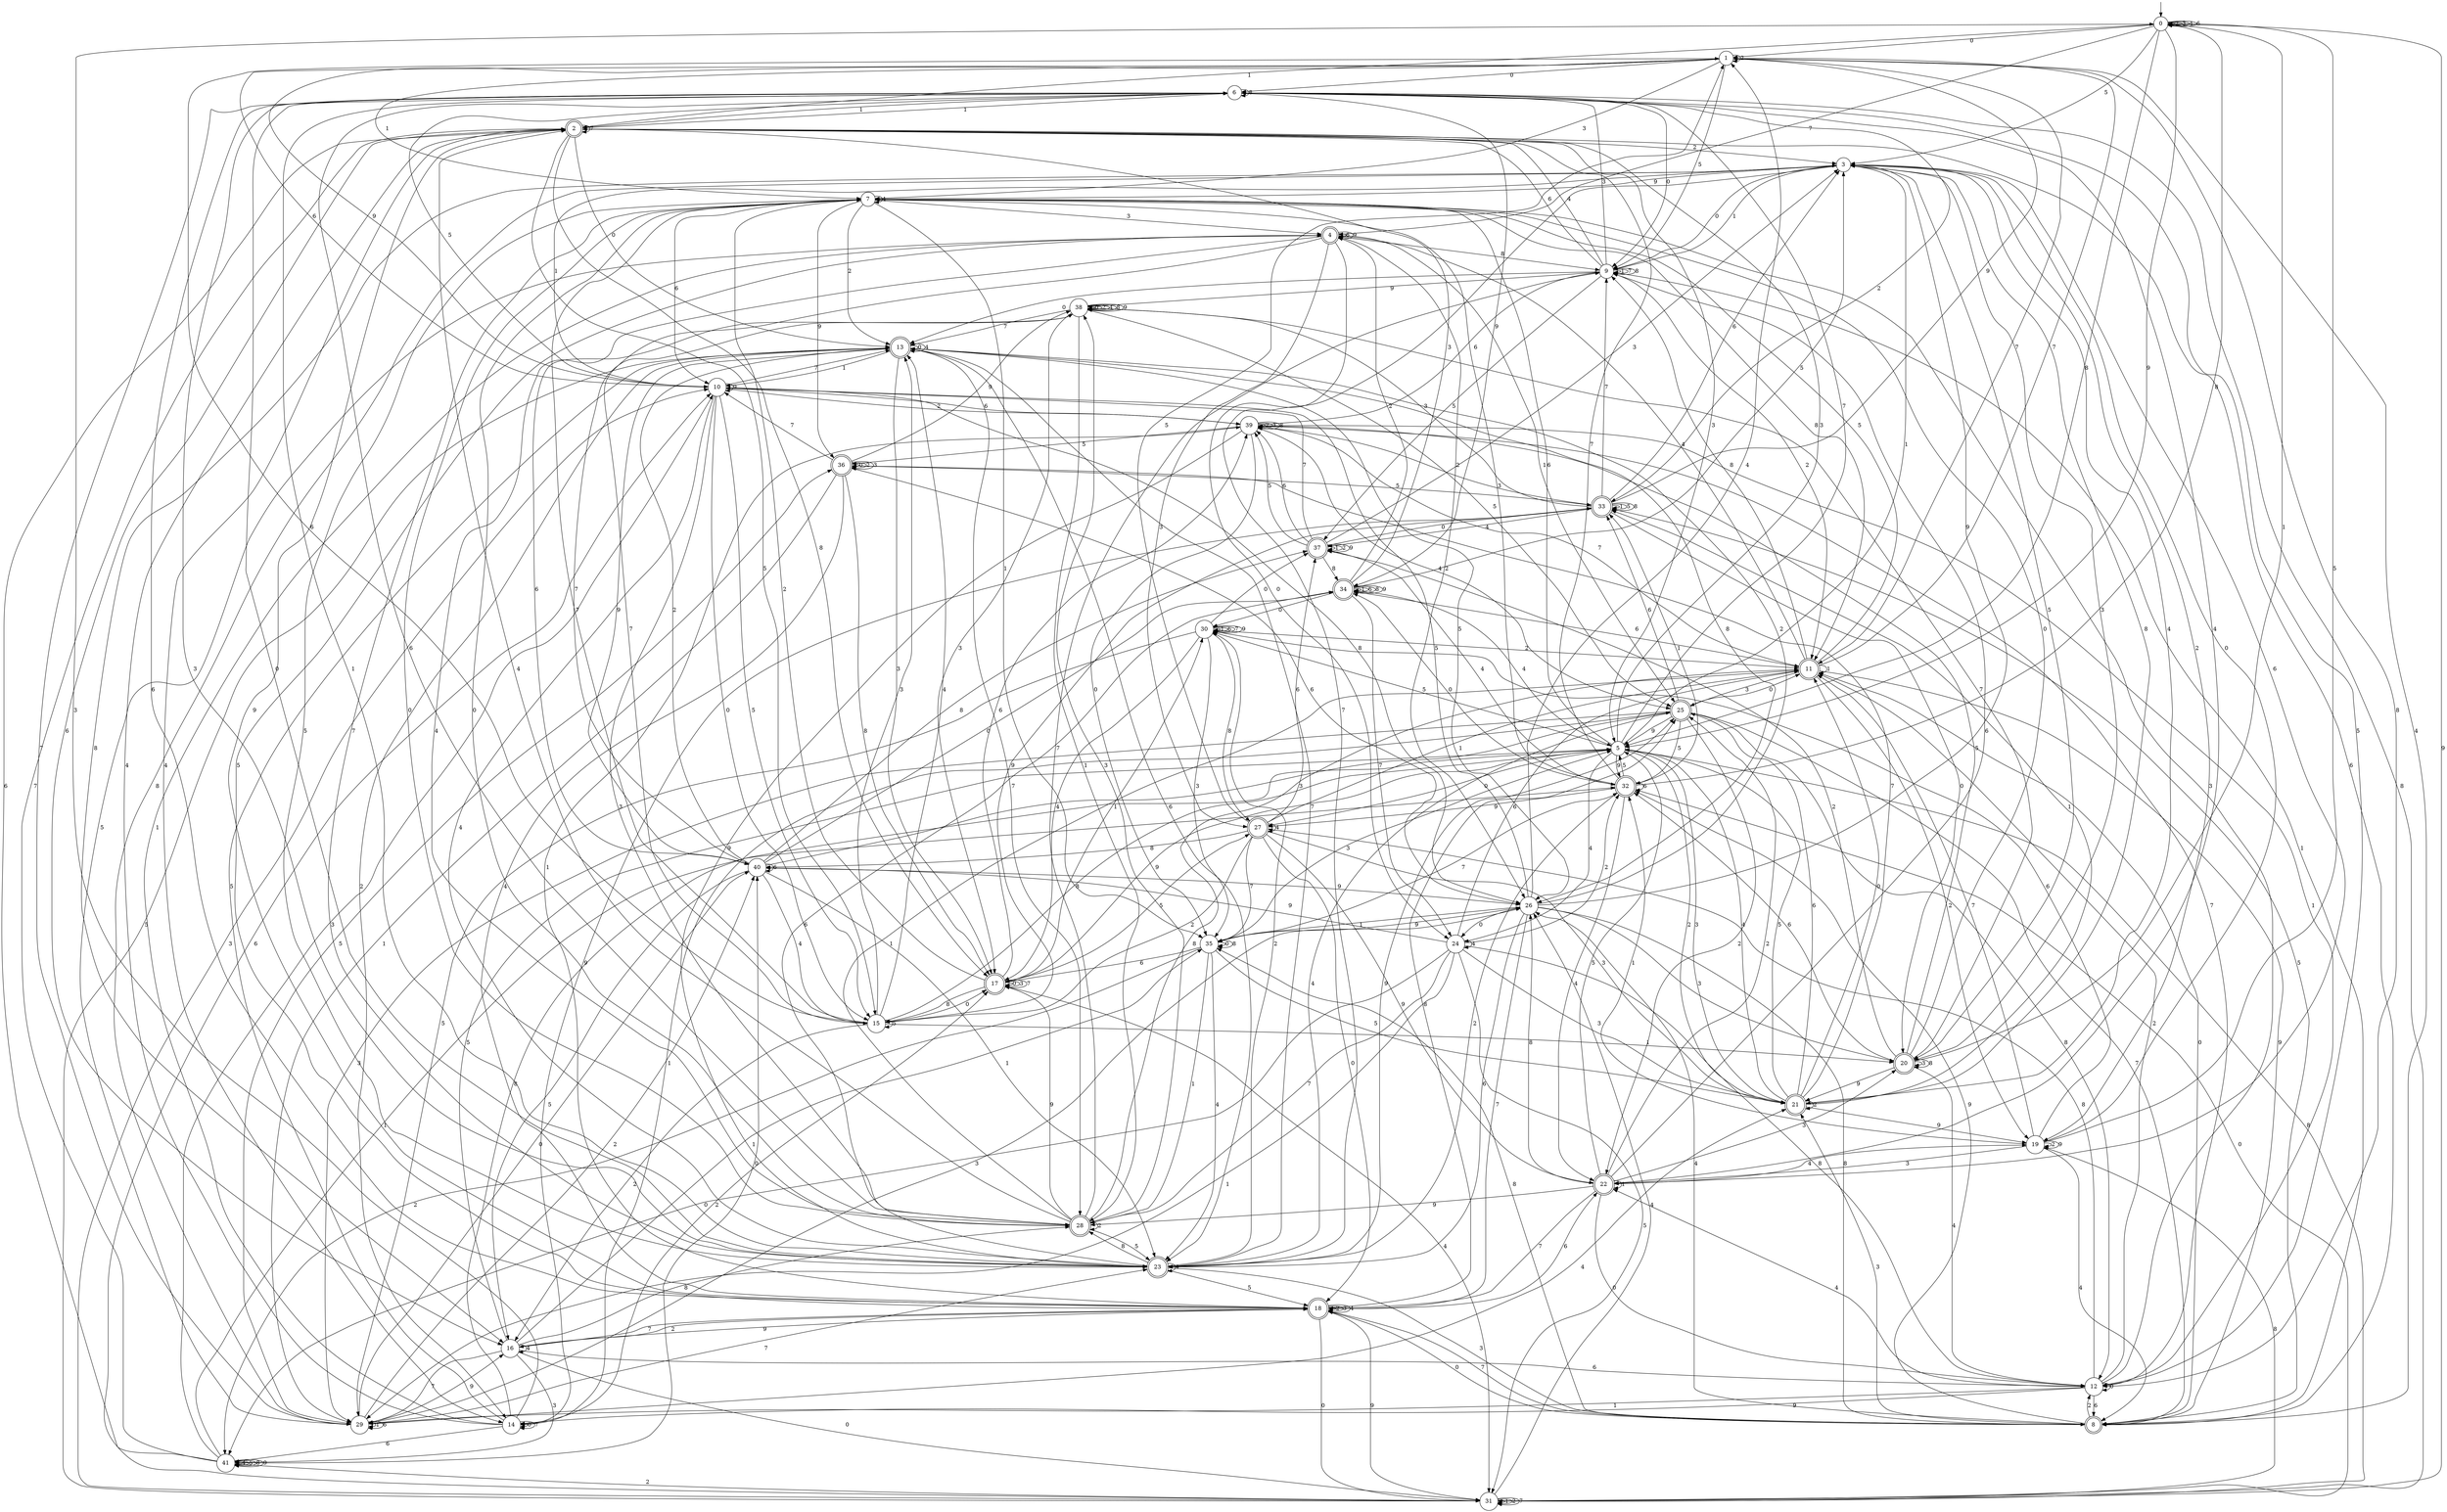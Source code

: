digraph g {

	s0 [shape="circle" label="0"];
	s1 [shape="circle" label="1"];
	s2 [shape="doublecircle" label="2"];
	s3 [shape="circle" label="3"];
	s4 [shape="doublecircle" label="4"];
	s5 [shape="circle" label="5"];
	s6 [shape="circle" label="6"];
	s7 [shape="circle" label="7"];
	s8 [shape="doublecircle" label="8"];
	s9 [shape="circle" label="9"];
	s10 [shape="circle" label="10"];
	s11 [shape="doublecircle" label="11"];
	s12 [shape="circle" label="12"];
	s13 [shape="doublecircle" label="13"];
	s14 [shape="circle" label="14"];
	s15 [shape="circle" label="15"];
	s16 [shape="circle" label="16"];
	s17 [shape="doublecircle" label="17"];
	s18 [shape="doublecircle" label="18"];
	s19 [shape="circle" label="19"];
	s20 [shape="doublecircle" label="20"];
	s21 [shape="doublecircle" label="21"];
	s22 [shape="doublecircle" label="22"];
	s23 [shape="doublecircle" label="23"];
	s24 [shape="circle" label="24"];
	s25 [shape="doublecircle" label="25"];
	s26 [shape="circle" label="26"];
	s27 [shape="doublecircle" label="27"];
	s28 [shape="doublecircle" label="28"];
	s29 [shape="circle" label="29"];
	s30 [shape="circle" label="30"];
	s31 [shape="circle" label="31"];
	s32 [shape="doublecircle" label="32"];
	s33 [shape="doublecircle" label="33"];
	s34 [shape="doublecircle" label="34"];
	s35 [shape="circle" label="35"];
	s36 [shape="doublecircle" label="36"];
	s37 [shape="doublecircle" label="37"];
	s38 [shape="circle" label="38"];
	s39 [shape="circle" label="39"];
	s40 [shape="circle" label="40"];
	s41 [shape="circle" label="41"];
	s0 -> s1 [label="0"];
	s0 -> s2 [label="1"];
	s0 -> s0 [label="2"];
	s0 -> s0 [label="3"];
	s0 -> s0 [label="4"];
	s0 -> s3 [label="5"];
	s0 -> s0 [label="6"];
	s0 -> s4 [label="7"];
	s0 -> s5 [label="8"];
	s0 -> s5 [label="9"];
	s1 -> s6 [label="0"];
	s1 -> s7 [label="1"];
	s1 -> s1 [label="2"];
	s1 -> s7 [label="3"];
	s1 -> s8 [label="4"];
	s1 -> s9 [label="5"];
	s1 -> s10 [label="6"];
	s1 -> s11 [label="7"];
	s1 -> s12 [label="8"];
	s1 -> s10 [label="9"];
	s2 -> s13 [label="0"];
	s2 -> s6 [label="1"];
	s2 -> s3 [label="2"];
	s2 -> s5 [label="3"];
	s2 -> s14 [label="4"];
	s2 -> s15 [label="5"];
	s2 -> s16 [label="6"];
	s2 -> s2 [label="7"];
	s2 -> s17 [label="8"];
	s2 -> s18 [label="9"];
	s3 -> s9 [label="0"];
	s3 -> s9 [label="1"];
	s3 -> s19 [label="2"];
	s3 -> s20 [label="3"];
	s3 -> s21 [label="4"];
	s3 -> s20 [label="5"];
	s3 -> s22 [label="6"];
	s3 -> s23 [label="7"];
	s3 -> s16 [label="8"];
	s3 -> s7 [label="9"];
	s4 -> s24 [label="0"];
	s4 -> s25 [label="1"];
	s4 -> s26 [label="2"];
	s4 -> s27 [label="3"];
	s4 -> s28 [label="4"];
	s4 -> s29 [label="5"];
	s4 -> s4 [label="6"];
	s4 -> s15 [label="7"];
	s4 -> s9 [label="8"];
	s4 -> s4 [label="9"];
	s5 -> s27 [label="0"];
	s5 -> s3 [label="1"];
	s5 -> s21 [label="2"];
	s5 -> s2 [label="3"];
	s5 -> s24 [label="4"];
	s5 -> s30 [label="5"];
	s5 -> s7 [label="6"];
	s5 -> s6 [label="7"];
	s5 -> s31 [label="8"];
	s5 -> s32 [label="9"];
	s6 -> s9 [label="0"];
	s6 -> s2 [label="1"];
	s6 -> s33 [label="2"];
	s6 -> s23 [label="3"];
	s6 -> s22 [label="4"];
	s6 -> s10 [label="5"];
	s6 -> s18 [label="6"];
	s6 -> s29 [label="7"];
	s6 -> s6 [label="8"];
	s6 -> s34 [label="9"];
	s7 -> s28 [label="0"];
	s7 -> s35 [label="1"];
	s7 -> s13 [label="2"];
	s7 -> s4 [label="3"];
	s7 -> s7 [label="4"];
	s7 -> s23 [label="5"];
	s7 -> s10 [label="6"];
	s7 -> s23 [label="7"];
	s7 -> s11 [label="8"];
	s7 -> s36 [label="9"];
	s8 -> s18 [label="0"];
	s8 -> s9 [label="1"];
	s8 -> s12 [label="2"];
	s8 -> s21 [label="3"];
	s8 -> s26 [label="4"];
	s8 -> s33 [label="5"];
	s8 -> s2 [label="6"];
	s8 -> s18 [label="7"];
	s8 -> s35 [label="8"];
	s8 -> s32 [label="9"];
	s9 -> s13 [label="0"];
	s9 -> s9 [label="1"];
	s9 -> s11 [label="2"];
	s9 -> s6 [label="3"];
	s9 -> s2 [label="4"];
	s9 -> s37 [label="5"];
	s9 -> s2 [label="6"];
	s9 -> s9 [label="7"];
	s9 -> s9 [label="8"];
	s9 -> s38 [label="9"];
	s10 -> s15 [label="0"];
	s10 -> s3 [label="1"];
	s10 -> s39 [label="2"];
	s10 -> s28 [label="3"];
	s10 -> s23 [label="4"];
	s10 -> s15 [label="5"];
	s10 -> s39 [label="6"];
	s10 -> s13 [label="7"];
	s10 -> s26 [label="8"];
	s10 -> s10 [label="9"];
	s11 -> s8 [label="0"];
	s11 -> s11 [label="1"];
	s11 -> s19 [label="2"];
	s11 -> s25 [label="3"];
	s11 -> s4 [label="4"];
	s11 -> s7 [label="5"];
	s11 -> s34 [label="6"];
	s11 -> s1 [label="7"];
	s11 -> s9 [label="8"];
	s11 -> s8 [label="9"];
	s12 -> s12 [label="0"];
	s12 -> s29 [label="1"];
	s12 -> s11 [label="2"];
	s12 -> s7 [label="3"];
	s12 -> s22 [label="4"];
	s12 -> s6 [label="5"];
	s12 -> s8 [label="6"];
	s12 -> s39 [label="7"];
	s12 -> s27 [label="8"];
	s12 -> s14 [label="9"];
	s13 -> s13 [label="0"];
	s13 -> s10 [label="1"];
	s13 -> s14 [label="2"];
	s13 -> s17 [label="3"];
	s13 -> s13 [label="4"];
	s13 -> s26 [label="5"];
	s13 -> s23 [label="6"];
	s13 -> s28 [label="7"];
	s13 -> s26 [label="8"];
	s13 -> s40 [label="9"];
	s14 -> s14 [label="0"];
	s14 -> s4 [label="1"];
	s14 -> s17 [label="2"];
	s14 -> s0 [label="3"];
	s14 -> s2 [label="4"];
	s14 -> s13 [label="5"];
	s14 -> s41 [label="6"];
	s14 -> s14 [label="7"];
	s14 -> s5 [label="8"];
	s14 -> s33 [label="9"];
	s15 -> s17 [label="0"];
	s15 -> s20 [label="1"];
	s15 -> s16 [label="2"];
	s15 -> s13 [label="3"];
	s15 -> s13 [label="4"];
	s15 -> s15 [label="5"];
	s15 -> s1 [label="6"];
	s15 -> s7 [label="7"];
	s15 -> s5 [label="8"];
	s15 -> s33 [label="9"];
	s16 -> s31 [label="0"];
	s16 -> s35 [label="1"];
	s16 -> s18 [label="2"];
	s16 -> s41 [label="3"];
	s16 -> s16 [label="4"];
	s16 -> s5 [label="5"];
	s16 -> s12 [label="6"];
	s16 -> s29 [label="7"];
	s16 -> s28 [label="8"];
	s16 -> s18 [label="9"];
	s17 -> s17 [label="0"];
	s17 -> s30 [label="1"];
	s17 -> s7 [label="2"];
	s17 -> s17 [label="3"];
	s17 -> s31 [label="4"];
	s17 -> s27 [label="5"];
	s17 -> s39 [label="6"];
	s17 -> s17 [label="7"];
	s17 -> s15 [label="8"];
	s17 -> s5 [label="9"];
	s18 -> s31 [label="0"];
	s18 -> s39 [label="1"];
	s18 -> s18 [label="2"];
	s18 -> s18 [label="3"];
	s18 -> s18 [label="4"];
	s18 -> s4 [label="5"];
	s18 -> s22 [label="6"];
	s18 -> s16 [label="7"];
	s18 -> s25 [label="8"];
	s18 -> s31 [label="9"];
	s19 -> s3 [label="0"];
	s19 -> s32 [label="1"];
	s19 -> s19 [label="2"];
	s19 -> s22 [label="3"];
	s19 -> s8 [label="4"];
	s19 -> s0 [label="5"];
	s19 -> s30 [label="6"];
	s19 -> s11 [label="7"];
	s19 -> s31 [label="8"];
	s19 -> s19 [label="9"];
	s20 -> s7 [label="0"];
	s20 -> s0 [label="1"];
	s20 -> s37 [label="2"];
	s20 -> s20 [label="3"];
	s20 -> s12 [label="4"];
	s20 -> s39 [label="5"];
	s20 -> s32 [label="6"];
	s20 -> s38 [label="7"];
	s20 -> s20 [label="8"];
	s20 -> s21 [label="9"];
	s21 -> s11 [label="0"];
	s21 -> s33 [label="1"];
	s21 -> s21 [label="2"];
	s21 -> s5 [label="3"];
	s21 -> s5 [label="4"];
	s21 -> s5 [label="5"];
	s21 -> s25 [label="6"];
	s21 -> s36 [label="7"];
	s21 -> s3 [label="8"];
	s21 -> s19 [label="9"];
	s22 -> s12 [label="0"];
	s22 -> s22 [label="1"];
	s22 -> s25 [label="2"];
	s22 -> s20 [label="3"];
	s22 -> s19 [label="4"];
	s22 -> s5 [label="5"];
	s22 -> s9 [label="6"];
	s22 -> s18 [label="7"];
	s22 -> s26 [label="8"];
	s22 -> s28 [label="9"];
	s23 -> s6 [label="0"];
	s23 -> s6 [label="1"];
	s23 -> s30 [label="2"];
	s23 -> s8 [label="3"];
	s23 -> s23 [label="4"];
	s23 -> s18 [label="5"];
	s23 -> s34 [label="6"];
	s23 -> s13 [label="7"];
	s23 -> s28 [label="8"];
	s23 -> s25 [label="9"];
	s24 -> s41 [label="0"];
	s24 -> s29 [label="1"];
	s24 -> s32 [label="2"];
	s24 -> s21 [label="3"];
	s24 -> s24 [label="4"];
	s24 -> s31 [label="5"];
	s24 -> s11 [label="6"];
	s24 -> s28 [label="7"];
	s24 -> s12 [label="8"];
	s24 -> s40 [label="9"];
	s25 -> s11 [label="0"];
	s25 -> s14 [label="1"];
	s25 -> s22 [label="2"];
	s25 -> s29 [label="3"];
	s25 -> s23 [label="4"];
	s25 -> s32 [label="5"];
	s25 -> s33 [label="6"];
	s25 -> s8 [label="7"];
	s25 -> s12 [label="8"];
	s25 -> s5 [label="9"];
	s26 -> s24 [label="0"];
	s26 -> s35 [label="1"];
	s26 -> s13 [label="2"];
	s26 -> s20 [label="3"];
	s26 -> s1 [label="4"];
	s26 -> s10 [label="5"];
	s26 -> s23 [label="6"];
	s26 -> s18 [label="7"];
	s26 -> s8 [label="8"];
	s26 -> s3 [label="9"];
	s27 -> s18 [label="0"];
	s27 -> s11 [label="1"];
	s27 -> s15 [label="2"];
	s27 -> s21 [label="3"];
	s27 -> s27 [label="4"];
	s27 -> s1 [label="5"];
	s27 -> s37 [label="6"];
	s27 -> s35 [label="7"];
	s27 -> s40 [label="8"];
	s27 -> s22 [label="9"];
	s28 -> s7 [label="0"];
	s28 -> s11 [label="1"];
	s28 -> s28 [label="2"];
	s28 -> s38 [label="3"];
	s28 -> s2 [label="4"];
	s28 -> s23 [label="5"];
	s28 -> s6 [label="6"];
	s28 -> s9 [label="7"];
	s28 -> s11 [label="8"];
	s28 -> s17 [label="9"];
	s29 -> s40 [label="0"];
	s29 -> s29 [label="1"];
	s29 -> s40 [label="2"];
	s29 -> s26 [label="3"];
	s29 -> s21 [label="4"];
	s29 -> s36 [label="5"];
	s29 -> s29 [label="6"];
	s29 -> s23 [label="7"];
	s29 -> s3 [label="8"];
	s29 -> s16 [label="9"];
	s30 -> s37 [label="0"];
	s30 -> s30 [label="1"];
	s30 -> s11 [label="2"];
	s30 -> s35 [label="3"];
	s30 -> s17 [label="4"];
	s30 -> s29 [label="5"];
	s30 -> s30 [label="6"];
	s30 -> s30 [label="7"];
	s30 -> s27 [label="8"];
	s30 -> s30 [label="9"];
	s31 -> s32 [label="0"];
	s31 -> s31 [label="1"];
	s31 -> s31 [label="2"];
	s31 -> s10 [label="3"];
	s31 -> s26 [label="4"];
	s31 -> s13 [label="5"];
	s31 -> s10 [label="6"];
	s31 -> s31 [label="7"];
	s31 -> s6 [label="8"];
	s31 -> s0 [label="9"];
	s32 -> s34 [label="0"];
	s32 -> s33 [label="1"];
	s32 -> s23 [label="2"];
	s32 -> s7 [label="3"];
	s32 -> s22 [label="4"];
	s32 -> s5 [label="5"];
	s32 -> s32 [label="6"];
	s32 -> s2 [label="7"];
	s32 -> s0 [label="8"];
	s32 -> s27 [label="9"];
	s33 -> s20 [label="0"];
	s33 -> s33 [label="1"];
	s33 -> s39 [label="2"];
	s33 -> s38 [label="3"];
	s33 -> s37 [label="4"];
	s33 -> s33 [label="5"];
	s33 -> s3 [label="6"];
	s33 -> s9 [label="7"];
	s33 -> s33 [label="8"];
	s33 -> s1 [label="9"];
	s34 -> s30 [label="0"];
	s34 -> s34 [label="1"];
	s34 -> s4 [label="2"];
	s34 -> s2 [label="3"];
	s34 -> s5 [label="4"];
	s34 -> s3 [label="5"];
	s34 -> s34 [label="6"];
	s34 -> s24 [label="7"];
	s34 -> s34 [label="8"];
	s34 -> s34 [label="9"];
	s35 -> s35 [label="0"];
	s35 -> s28 [label="1"];
	s35 -> s41 [label="2"];
	s35 -> s5 [label="3"];
	s35 -> s23 [label="4"];
	s35 -> s21 [label="5"];
	s35 -> s17 [label="6"];
	s35 -> s32 [label="7"];
	s35 -> s35 [label="8"];
	s35 -> s26 [label="9"];
	s36 -> s36 [label="0"];
	s36 -> s29 [label="1"];
	s36 -> s36 [label="2"];
	s36 -> s36 [label="3"];
	s36 -> s18 [label="4"];
	s36 -> s33 [label="5"];
	s36 -> s26 [label="6"];
	s36 -> s10 [label="7"];
	s36 -> s17 [label="8"];
	s36 -> s38 [label="9"];
	s37 -> s33 [label="0"];
	s37 -> s37 [label="1"];
	s37 -> s37 [label="2"];
	s37 -> s3 [label="3"];
	s37 -> s32 [label="4"];
	s37 -> s39 [label="5"];
	s37 -> s39 [label="6"];
	s37 -> s10 [label="7"];
	s37 -> s34 [label="8"];
	s37 -> s37 [label="9"];
	s38 -> s38 [label="0"];
	s38 -> s28 [label="1"];
	s38 -> s38 [label="2"];
	s38 -> s17 [label="3"];
	s38 -> s38 [label="4"];
	s38 -> s25 [label="5"];
	s38 -> s40 [label="6"];
	s38 -> s13 [label="7"];
	s38 -> s38 [label="8"];
	s38 -> s38 [label="9"];
	s39 -> s35 [label="0"];
	s39 -> s12 [label="1"];
	s39 -> s39 [label="2"];
	s39 -> s39 [label="3"];
	s39 -> s25 [label="4"];
	s39 -> s36 [label="5"];
	s39 -> s9 [label="6"];
	s39 -> s11 [label="7"];
	s39 -> s39 [label="8"];
	s39 -> s23 [label="9"];
	s40 -> s34 [label="0"];
	s40 -> s23 [label="1"];
	s40 -> s13 [label="2"];
	s40 -> s25 [label="3"];
	s40 -> s15 [label="4"];
	s40 -> s16 [label="5"];
	s40 -> s40 [label="6"];
	s40 -> s38 [label="7"];
	s40 -> s37 [label="8"];
	s40 -> s26 [label="9"];
	s41 -> s40 [label="0"];
	s41 -> s32 [label="1"];
	s41 -> s31 [label="2"];
	s41 -> s10 [label="3"];
	s41 -> s41 [label="4"];
	s41 -> s41 [label="5"];
	s41 -> s2 [label="6"];
	s41 -> s2 [label="7"];
	s41 -> s41 [label="8"];
	s41 -> s41 [label="9"];

__start0 [label="" shape="none" width="0" height="0"];
__start0 -> s0;

}
